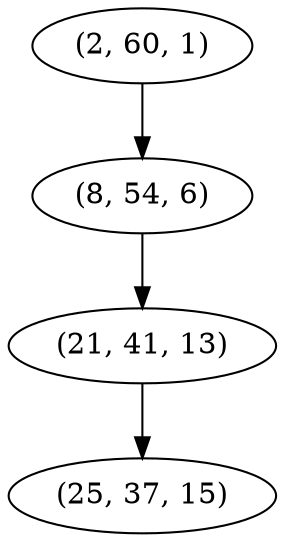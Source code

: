 digraph tree {
    "(2, 60, 1)";
    "(8, 54, 6)";
    "(21, 41, 13)";
    "(25, 37, 15)";
    "(2, 60, 1)" -> "(8, 54, 6)";
    "(8, 54, 6)" -> "(21, 41, 13)";
    "(21, 41, 13)" -> "(25, 37, 15)";
}
